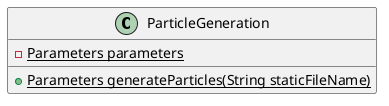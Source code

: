 @startuml
class ParticleGeneration {
- {static} Parameters parameters

+ {static} Parameters generateParticles(String staticFileName)
}
@enduml